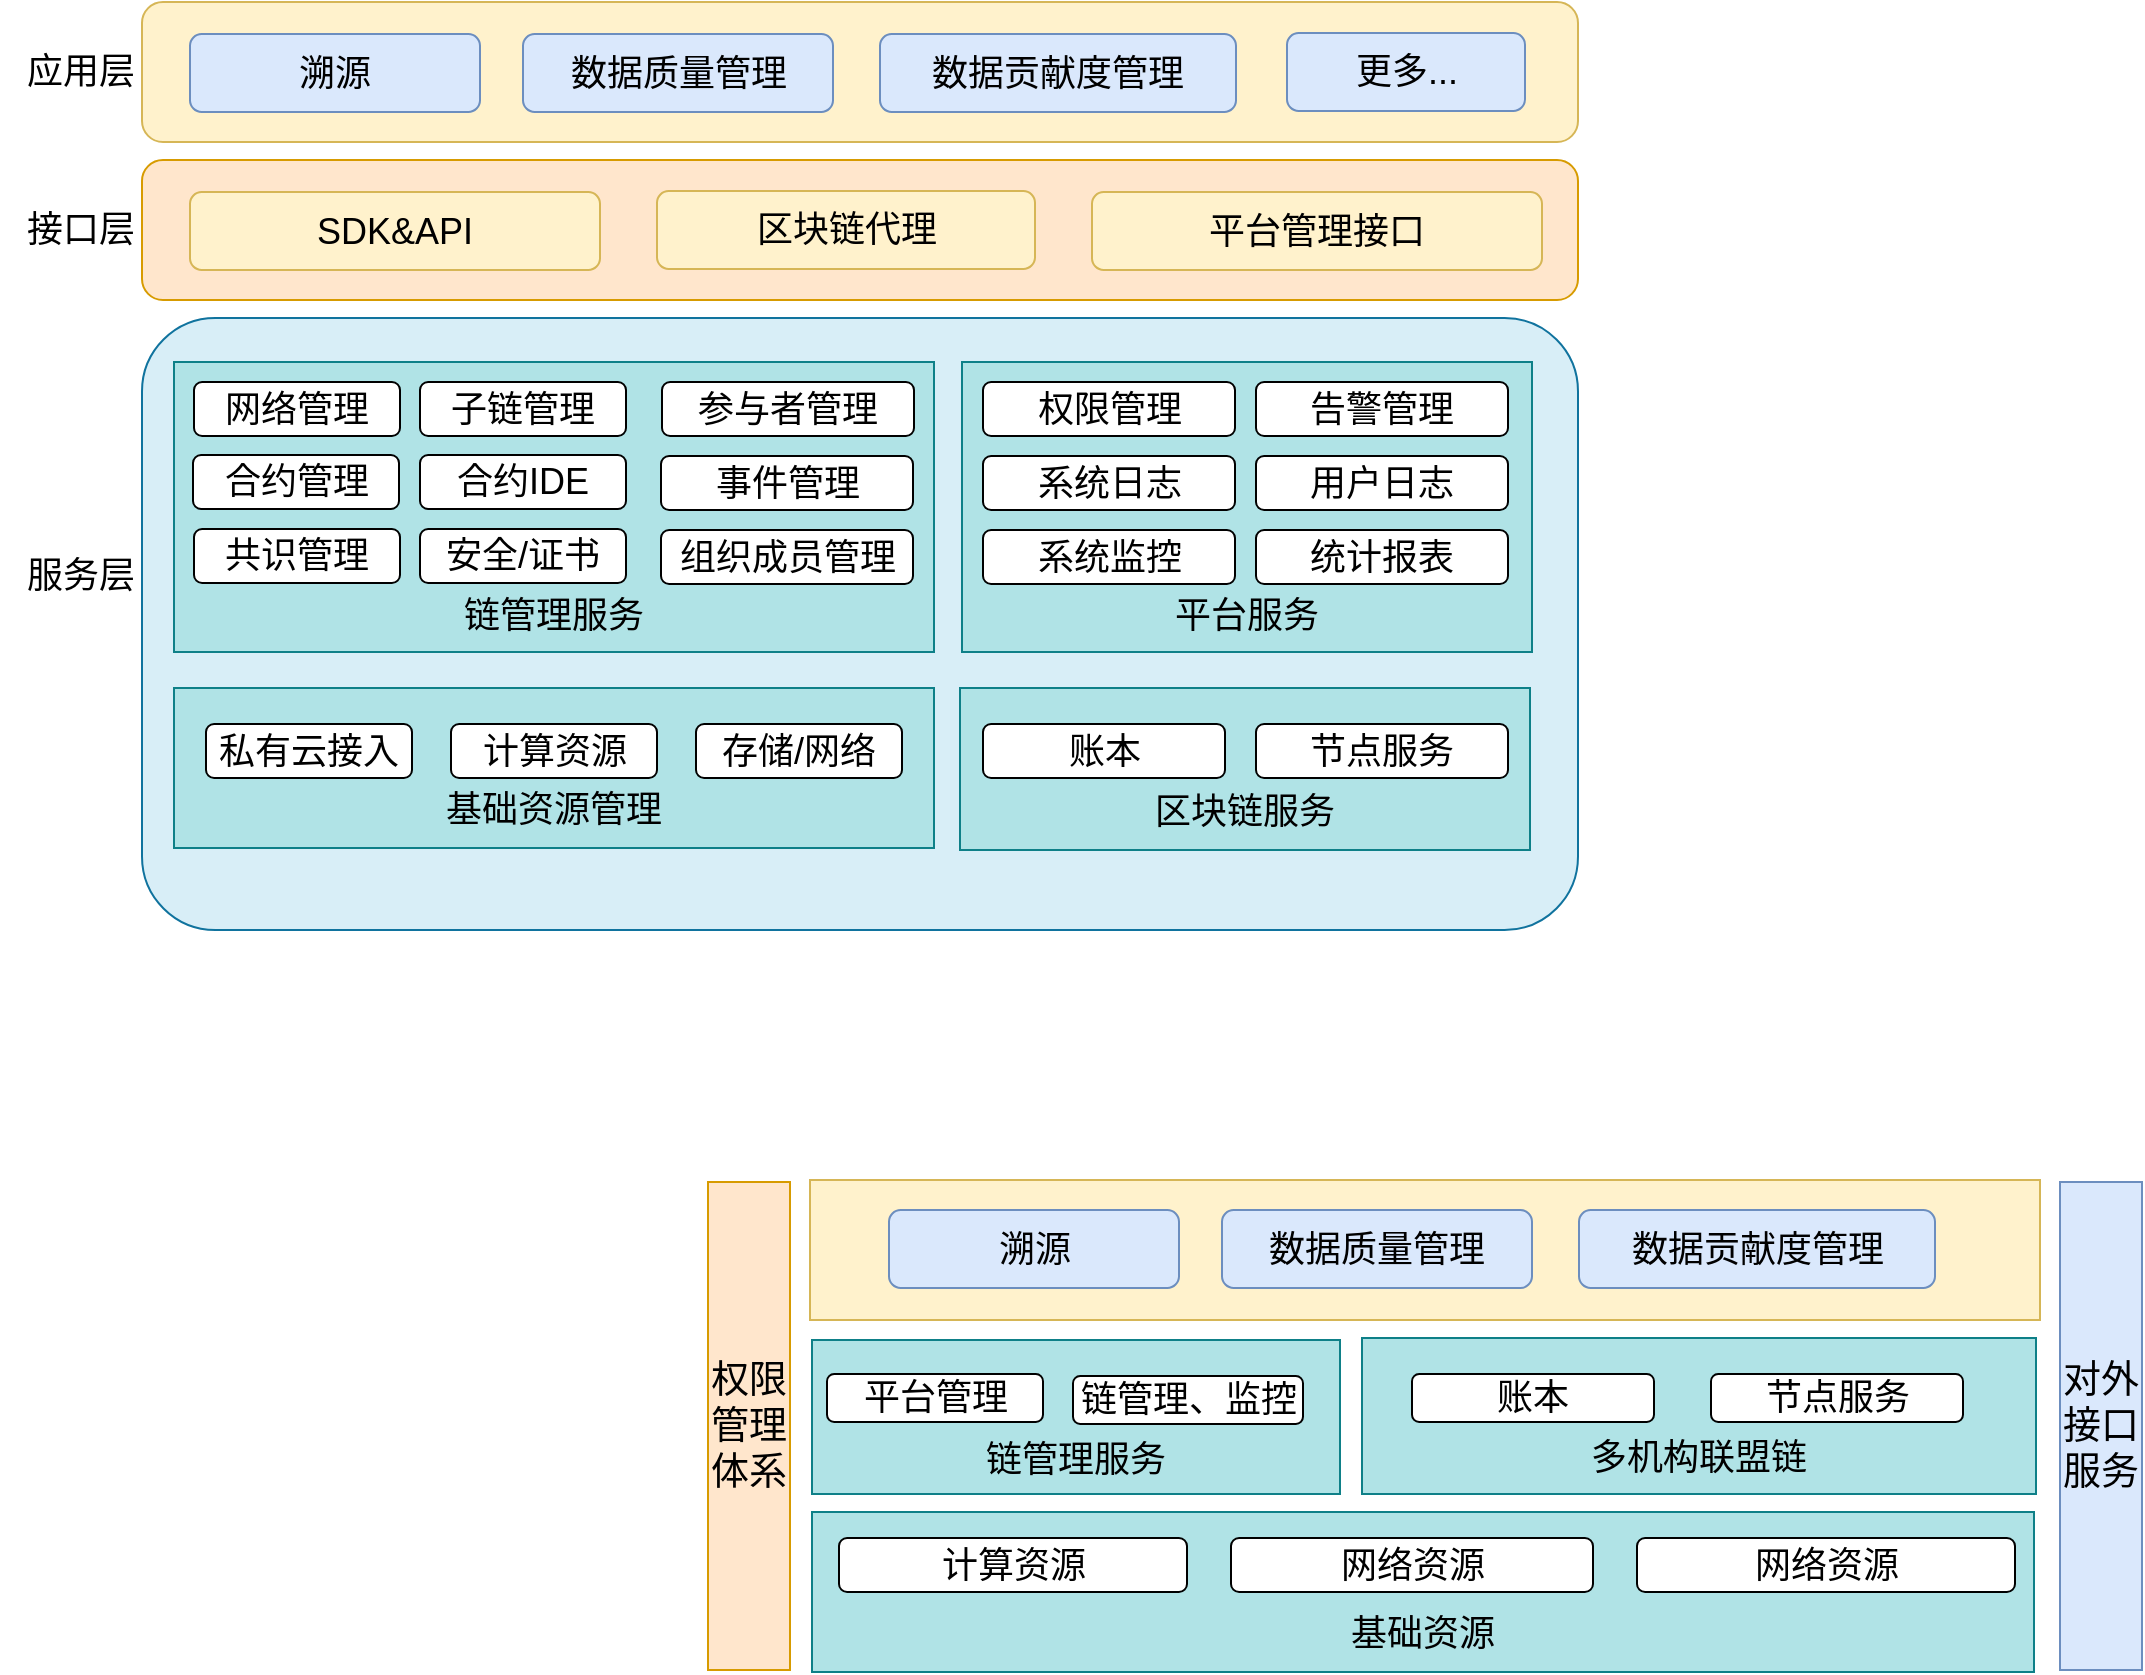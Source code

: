 <mxfile version="11.0.4" type="github"><diagram id="WIEtUlI_L1v1tH11AKhi" name="第 1 页"><mxGraphModel dx="1422" dy="927" grid="0" gridSize="10" guides="1" tooltips="1" connect="1" arrows="1" fold="1" page="1" pageScale="1" pageWidth="1527" pageHeight="1169" math="0" shadow="0"><root><mxCell id="0"/><mxCell id="1" parent="0"/><mxCell id="Eo95rkR2elM9zv1yrzYy-1" value="" style="rounded=1;whiteSpace=wrap;html=1;fillColor=#fff2cc;strokeColor=#d6b656;" parent="1" vertex="1"><mxGeometry x="122" y="73" width="718" height="70" as="geometry"/></mxCell><mxCell id="Eo95rkR2elM9zv1yrzYy-2" value="应用层" style="text;html=1;strokeColor=none;fillColor=none;align=center;verticalAlign=middle;whiteSpace=wrap;rounded=0;fontSize=18;" parent="1" vertex="1"><mxGeometry x="51" y="98" width="81" height="20" as="geometry"/></mxCell><mxCell id="Eo95rkR2elM9zv1yrzYy-4" value="接口层" style="text;html=1;strokeColor=none;fillColor=none;align=center;verticalAlign=middle;whiteSpace=wrap;rounded=0;fontSize=18;" parent="1" vertex="1"><mxGeometry x="51" y="177" width="81" height="20" as="geometry"/></mxCell><mxCell id="Eo95rkR2elM9zv1yrzYy-5" value="" style="rounded=1;whiteSpace=wrap;html=1;fillColor=#ffe6cc;strokeColor=#d79b00;" parent="1" vertex="1"><mxGeometry x="122" y="152" width="718" height="70" as="geometry"/></mxCell><mxCell id="Eo95rkR2elM9zv1yrzYy-6" value="SDK&amp;amp;API" style="rounded=1;whiteSpace=wrap;html=1;fontSize=18;fillColor=#fff2cc;strokeColor=#d6b656;" parent="1" vertex="1"><mxGeometry x="146" y="168" width="205" height="39" as="geometry"/></mxCell><mxCell id="Eo95rkR2elM9zv1yrzYy-7" value="区块链代理" style="rounded=1;whiteSpace=wrap;html=1;fontSize=18;fillColor=#fff2cc;strokeColor=#d6b656;" parent="1" vertex="1"><mxGeometry x="379.5" y="167.5" width="189" height="39" as="geometry"/></mxCell><mxCell id="Eo95rkR2elM9zv1yrzYy-8" value="平台管理接口" style="rounded=1;whiteSpace=wrap;html=1;fontSize=18;fillColor=#fff2cc;strokeColor=#d6b656;" parent="1" vertex="1"><mxGeometry x="597" y="168" width="225" height="39" as="geometry"/></mxCell><mxCell id="Eo95rkR2elM9zv1yrzYy-9" value="溯源" style="rounded=1;whiteSpace=wrap;html=1;fontSize=18;fillColor=#dae8fc;strokeColor=#6c8ebf;" parent="1" vertex="1"><mxGeometry x="146" y="89" width="145" height="39" as="geometry"/></mxCell><mxCell id="Eo95rkR2elM9zv1yrzYy-10" value="数据质量管理" style="rounded=1;whiteSpace=wrap;html=1;fontSize=18;fillColor=#dae8fc;strokeColor=#6c8ebf;" parent="1" vertex="1"><mxGeometry x="312.5" y="89" width="155" height="39" as="geometry"/></mxCell><mxCell id="Eo95rkR2elM9zv1yrzYy-11" value="数据贡献度管理" style="rounded=1;whiteSpace=wrap;html=1;fontSize=18;fillColor=#dae8fc;strokeColor=#6c8ebf;" parent="1" vertex="1"><mxGeometry x="491" y="89" width="178" height="39" as="geometry"/></mxCell><mxCell id="Eo95rkR2elM9zv1yrzYy-13" value="更多..." style="rounded=1;whiteSpace=wrap;html=1;fontSize=18;fillColor=#dae8fc;strokeColor=#6c8ebf;" parent="1" vertex="1"><mxGeometry x="694.5" y="88.5" width="119" height="39" as="geometry"/></mxCell><mxCell id="Eo95rkR2elM9zv1yrzYy-14" value="" style="rounded=1;whiteSpace=wrap;html=1;fontSize=18;fillColor=#b1ddf0;strokeColor=#10739e;glass=0;shadow=0;comic=0;arcSize=12;fillOpacity=50;" parent="1" vertex="1"><mxGeometry x="122" y="231" width="718" height="306" as="geometry"/></mxCell><mxCell id="Eo95rkR2elM9zv1yrzYy-15" value="服务层" style="text;html=1;strokeColor=none;fillColor=none;align=center;verticalAlign=middle;whiteSpace=wrap;rounded=0;fontSize=18;" parent="1" vertex="1"><mxGeometry x="51" y="350" width="81" height="20" as="geometry"/></mxCell><mxCell id="Eo95rkR2elM9zv1yrzYy-17" value="&lt;br&gt;&lt;br&gt;&lt;br&gt;&lt;br&gt;&lt;br&gt;链管理服务&lt;br&gt;" style="rounded=0;whiteSpace=wrap;html=1;shadow=0;glass=0;comic=0;fontSize=18;fillColor=#b0e3e6;strokeColor=#0e8088;" parent="1" vertex="1"><mxGeometry x="138" y="253" width="380" height="145" as="geometry"/></mxCell><mxCell id="Eo95rkR2elM9zv1yrzYy-18" value="网络管理" style="rounded=1;whiteSpace=wrap;html=1;shadow=0;glass=0;comic=0;fontSize=18;" parent="1" vertex="1"><mxGeometry x="148" y="263" width="103" height="27" as="geometry"/></mxCell><mxCell id="Eo95rkR2elM9zv1yrzYy-19" value="子链管理" style="rounded=1;whiteSpace=wrap;html=1;shadow=0;glass=0;comic=0;fontSize=18;" parent="1" vertex="1"><mxGeometry x="261" y="263" width="103" height="27" as="geometry"/></mxCell><mxCell id="Eo95rkR2elM9zv1yrzYy-22" value="合约管理" style="rounded=1;whiteSpace=wrap;html=1;shadow=0;glass=0;comic=0;fontSize=18;" parent="1" vertex="1"><mxGeometry x="147.5" y="299.5" width="103" height="27" as="geometry"/></mxCell><mxCell id="Eo95rkR2elM9zv1yrzYy-23" value="合约IDE" style="rounded=1;whiteSpace=wrap;html=1;shadow=0;glass=0;comic=0;fontSize=18;" parent="1" vertex="1"><mxGeometry x="261" y="299.5" width="103" height="27" as="geometry"/></mxCell><mxCell id="Eo95rkR2elM9zv1yrzYy-24" value="参与者管理" style="rounded=1;whiteSpace=wrap;html=1;shadow=0;glass=0;comic=0;fontSize=18;" parent="1" vertex="1"><mxGeometry x="382" y="263" width="126" height="27" as="geometry"/></mxCell><mxCell id="Eo95rkR2elM9zv1yrzYy-26" value="事件管理" style="rounded=1;whiteSpace=wrap;html=1;shadow=0;glass=0;comic=0;fontSize=18;" parent="1" vertex="1"><mxGeometry x="381.5" y="300" width="126" height="27" as="geometry"/></mxCell><mxCell id="Eo95rkR2elM9zv1yrzYy-27" value="&lt;br&gt;&lt;br&gt;&lt;br&gt;&lt;br&gt;&lt;br&gt;平台服务&lt;br&gt;" style="rounded=0;whiteSpace=wrap;html=1;shadow=0;glass=0;comic=0;fontSize=18;fillColor=#b0e3e6;strokeColor=#0e8088;" parent="1" vertex="1"><mxGeometry x="532" y="253" width="285" height="145" as="geometry"/></mxCell><mxCell id="Eo95rkR2elM9zv1yrzYy-25" value="组织成员管理" style="rounded=1;whiteSpace=wrap;html=1;shadow=0;glass=0;comic=0;fontSize=18;" parent="1" vertex="1"><mxGeometry x="381.5" y="337" width="126" height="27" as="geometry"/></mxCell><mxCell id="Eo95rkR2elM9zv1yrzYy-28" value="系统日志" style="rounded=1;whiteSpace=wrap;html=1;shadow=0;glass=0;comic=0;fontSize=18;" parent="1" vertex="1"><mxGeometry x="542.5" y="300" width="126" height="27" as="geometry"/></mxCell><mxCell id="Eo95rkR2elM9zv1yrzYy-29" value="告警管理" style="rounded=1;whiteSpace=wrap;html=1;shadow=0;glass=0;comic=0;fontSize=18;" parent="1" vertex="1"><mxGeometry x="679" y="263" width="126" height="27" as="geometry"/></mxCell><mxCell id="Eo95rkR2elM9zv1yrzYy-30" value="用户日志" style="rounded=1;whiteSpace=wrap;html=1;shadow=0;glass=0;comic=0;fontSize=18;" parent="1" vertex="1"><mxGeometry x="679" y="300" width="126" height="27" as="geometry"/></mxCell><mxCell id="Eo95rkR2elM9zv1yrzYy-31" value="系统监控" style="rounded=1;whiteSpace=wrap;html=1;shadow=0;glass=0;comic=0;fontSize=18;" parent="1" vertex="1"><mxGeometry x="542.5" y="337" width="126" height="27" as="geometry"/></mxCell><mxCell id="Eo95rkR2elM9zv1yrzYy-32" value="统计报表" style="rounded=1;whiteSpace=wrap;html=1;shadow=0;glass=0;comic=0;fontSize=18;" parent="1" vertex="1"><mxGeometry x="679" y="337" width="126" height="27" as="geometry"/></mxCell><mxCell id="Eo95rkR2elM9zv1yrzYy-33" value="&lt;br&gt;&lt;br&gt;区块链服务" style="rounded=0;whiteSpace=wrap;html=1;shadow=0;glass=0;comic=0;fontSize=18;fillColor=#b0e3e6;strokeColor=#0e8088;" parent="1" vertex="1"><mxGeometry x="531" y="416" width="285" height="81" as="geometry"/></mxCell><mxCell id="Eo95rkR2elM9zv1yrzYy-34" value="账本" style="rounded=1;whiteSpace=wrap;html=1;shadow=0;glass=0;comic=0;fontSize=18;" parent="1" vertex="1"><mxGeometry x="542.5" y="434" width="121" height="27" as="geometry"/></mxCell><mxCell id="Eo95rkR2elM9zv1yrzYy-35" value="节点服务" style="rounded=1;whiteSpace=wrap;html=1;shadow=0;glass=0;comic=0;fontSize=18;" parent="1" vertex="1"><mxGeometry x="679" y="434" width="126" height="27" as="geometry"/></mxCell><mxCell id="Eo95rkR2elM9zv1yrzYy-37" value="&lt;br&gt;&lt;br&gt;基础资源管理" style="rounded=0;whiteSpace=wrap;html=1;shadow=0;glass=0;comic=0;fontSize=18;fillColor=#b0e3e6;strokeColor=#0e8088;" parent="1" vertex="1"><mxGeometry x="138" y="416" width="380" height="80" as="geometry"/></mxCell><mxCell id="Eo95rkR2elM9zv1yrzYy-38" value="共识管理" style="rounded=1;whiteSpace=wrap;html=1;shadow=0;glass=0;comic=0;fontSize=18;" parent="1" vertex="1"><mxGeometry x="148" y="336.5" width="103" height="27" as="geometry"/></mxCell><mxCell id="Eo95rkR2elM9zv1yrzYy-39" value="安全/证书" style="rounded=1;whiteSpace=wrap;html=1;shadow=0;glass=0;comic=0;fontSize=18;" parent="1" vertex="1"><mxGeometry x="261" y="336.5" width="103" height="27" as="geometry"/></mxCell><mxCell id="Eo95rkR2elM9zv1yrzYy-40" value="权限管理" style="rounded=1;whiteSpace=wrap;html=1;shadow=0;glass=0;comic=0;fontSize=18;" parent="1" vertex="1"><mxGeometry x="542.5" y="263" width="126" height="27" as="geometry"/></mxCell><mxCell id="Eo95rkR2elM9zv1yrzYy-42" value="私有云接入" style="rounded=1;whiteSpace=wrap;html=1;shadow=0;glass=0;comic=0;fontSize=18;" parent="1" vertex="1"><mxGeometry x="154" y="434" width="103" height="27" as="geometry"/></mxCell><mxCell id="Eo95rkR2elM9zv1yrzYy-46" value="存储/网络" style="rounded=1;whiteSpace=wrap;html=1;shadow=0;glass=0;comic=0;fontSize=18;" parent="1" vertex="1"><mxGeometry x="399" y="434" width="103" height="27" as="geometry"/></mxCell><mxCell id="Eo95rkR2elM9zv1yrzYy-47" value="计算资源" style="rounded=1;whiteSpace=wrap;html=1;shadow=0;glass=0;comic=0;fontSize=18;" parent="1" vertex="1"><mxGeometry x="276.5" y="434" width="103" height="27" as="geometry"/></mxCell><mxCell id="GbY6utZYQ0ADplF-xOky-1" value="&lt;br&gt;&lt;br&gt;基础资源" style="rounded=0;whiteSpace=wrap;html=1;shadow=0;glass=0;comic=0;fontSize=18;fillColor=#b0e3e6;strokeColor=#0e8088;" vertex="1" parent="1"><mxGeometry x="457" y="828" width="611" height="80" as="geometry"/></mxCell><mxCell id="GbY6utZYQ0ADplF-xOky-3" value="网络资源" style="rounded=1;whiteSpace=wrap;html=1;shadow=0;glass=0;comic=0;fontSize=18;" vertex="1" parent="1"><mxGeometry x="666.5" y="841" width="181" height="27" as="geometry"/></mxCell><mxCell id="GbY6utZYQ0ADplF-xOky-4" value="计算资源" style="rounded=1;whiteSpace=wrap;html=1;shadow=0;glass=0;comic=0;fontSize=18;" vertex="1" parent="1"><mxGeometry x="470.5" y="841" width="174" height="27" as="geometry"/></mxCell><mxCell id="GbY6utZYQ0ADplF-xOky-5" value="网络资源" style="rounded=1;whiteSpace=wrap;html=1;shadow=0;glass=0;comic=0;fontSize=18;" vertex="1" parent="1"><mxGeometry x="869.5" y="841" width="189" height="27" as="geometry"/></mxCell><mxCell id="GbY6utZYQ0ADplF-xOky-6" value="&lt;br&gt;&lt;br&gt;多机构联盟链" style="rounded=0;whiteSpace=wrap;html=1;shadow=0;glass=0;comic=0;fontSize=18;fillColor=#b0e3e6;strokeColor=#0e8088;" vertex="1" parent="1"><mxGeometry x="732" y="741" width="337" height="78" as="geometry"/></mxCell><mxCell id="GbY6utZYQ0ADplF-xOky-7" value="账本" style="rounded=1;whiteSpace=wrap;html=1;shadow=0;glass=0;comic=0;fontSize=18;" vertex="1" parent="1"><mxGeometry x="757" y="759" width="121" height="24" as="geometry"/></mxCell><mxCell id="GbY6utZYQ0ADplF-xOky-8" value="节点服务" style="rounded=1;whiteSpace=wrap;html=1;shadow=0;glass=0;comic=0;fontSize=18;" vertex="1" parent="1"><mxGeometry x="906.5" y="759" width="126" height="24" as="geometry"/></mxCell><mxCell id="GbY6utZYQ0ADplF-xOky-12" value="&lt;br&gt;&lt;br&gt;链管理服务" style="rounded=0;whiteSpace=wrap;html=1;shadow=0;glass=0;comic=0;fontSize=18;fillColor=#b0e3e6;strokeColor=#0e8088;" vertex="1" parent="1"><mxGeometry x="457" y="742" width="264" height="77" as="geometry"/></mxCell><mxCell id="GbY6utZYQ0ADplF-xOky-13" value="平台管理" style="rounded=1;whiteSpace=wrap;html=1;shadow=0;glass=0;comic=0;fontSize=18;" vertex="1" parent="1"><mxGeometry x="464.5" y="759" width="108" height="24" as="geometry"/></mxCell><mxCell id="GbY6utZYQ0ADplF-xOky-14" value="链管理、监控" style="rounded=1;whiteSpace=wrap;html=1;shadow=0;glass=0;comic=0;fontSize=18;" vertex="1" parent="1"><mxGeometry x="587.5" y="760" width="115" height="24" as="geometry"/></mxCell><mxCell id="GbY6utZYQ0ADplF-xOky-15" value="" style="rounded=0;whiteSpace=wrap;html=1;fillColor=#fff2cc;strokeColor=#d6b656;" vertex="1" parent="1"><mxGeometry x="456" y="662" width="615" height="70" as="geometry"/></mxCell><mxCell id="GbY6utZYQ0ADplF-xOky-16" value="溯源" style="rounded=1;whiteSpace=wrap;html=1;fontSize=18;fillColor=#dae8fc;strokeColor=#6c8ebf;" vertex="1" parent="1"><mxGeometry x="495.5" y="677" width="145" height="39" as="geometry"/></mxCell><mxCell id="GbY6utZYQ0ADplF-xOky-17" value="数据质量管理" style="rounded=1;whiteSpace=wrap;html=1;fontSize=18;fillColor=#dae8fc;strokeColor=#6c8ebf;" vertex="1" parent="1"><mxGeometry x="662" y="677" width="155" height="39" as="geometry"/></mxCell><mxCell id="GbY6utZYQ0ADplF-xOky-18" value="数据贡献度管理" style="rounded=1;whiteSpace=wrap;html=1;fontSize=18;fillColor=#dae8fc;strokeColor=#6c8ebf;" vertex="1" parent="1"><mxGeometry x="840.5" y="677" width="178" height="39" as="geometry"/></mxCell><mxCell id="GbY6utZYQ0ADplF-xOky-20" value="权限管理体系" style="rounded=0;whiteSpace=wrap;html=1;fillColor=#ffe6cc;strokeColor=#d79b00;fontSize=19;" vertex="1" parent="1"><mxGeometry x="405" y="663" width="41" height="244" as="geometry"/></mxCell><mxCell id="GbY6utZYQ0ADplF-xOky-21" value="对外接口服务" style="rounded=0;whiteSpace=wrap;html=1;fillColor=#dae8fc;strokeColor=#6c8ebf;fontSize=19;" vertex="1" parent="1"><mxGeometry x="1081" y="663" width="41" height="244" as="geometry"/></mxCell></root></mxGraphModel></diagram></mxfile>